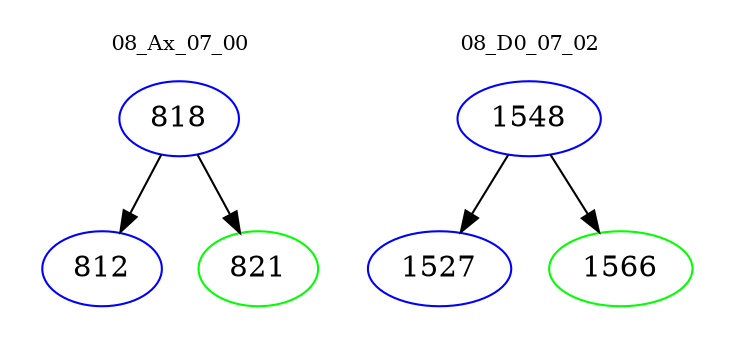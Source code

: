 digraph{
subgraph cluster_0 {
color = white
label = "08_Ax_07_00";
fontsize=10;
T0_818 [label="818", color="blue"]
T0_818 -> T0_812 [color="black"]
T0_812 [label="812", color="blue"]
T0_818 -> T0_821 [color="black"]
T0_821 [label="821", color="green"]
}
subgraph cluster_1 {
color = white
label = "08_D0_07_02";
fontsize=10;
T1_1548 [label="1548", color="blue"]
T1_1548 -> T1_1527 [color="black"]
T1_1527 [label="1527", color="blue"]
T1_1548 -> T1_1566 [color="black"]
T1_1566 [label="1566", color="green"]
}
}
